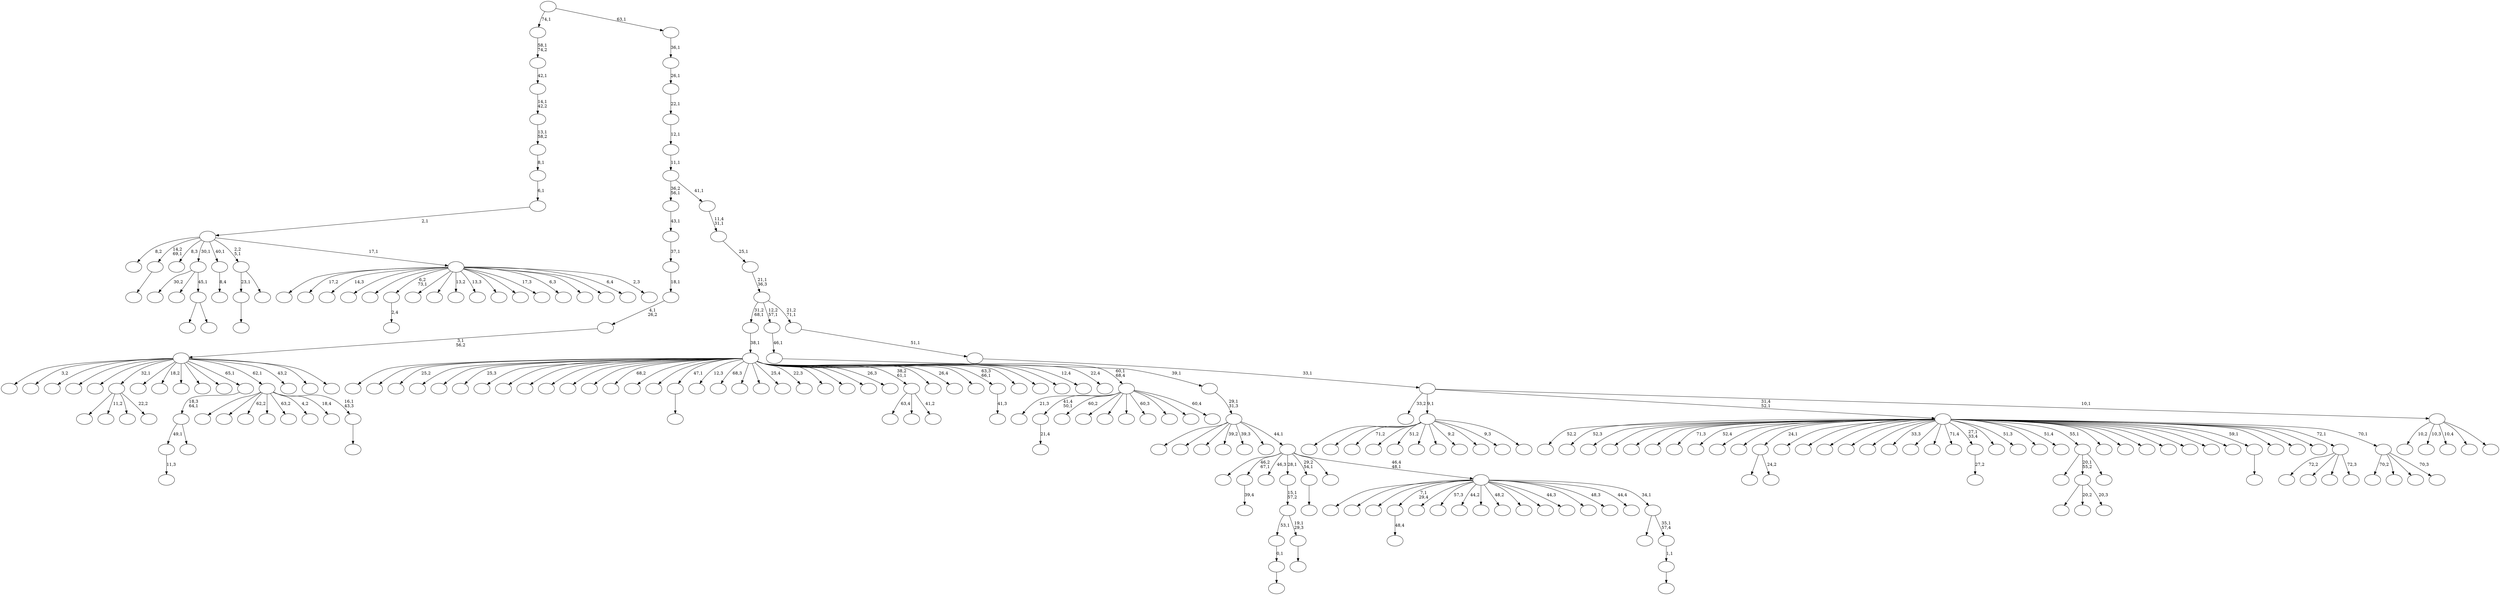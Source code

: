 digraph T {
	275 [label=""]
	274 [label=""]
	273 [label=""]
	272 [label=""]
	271 [label=""]
	270 [label=""]
	269 [label=""]
	268 [label=""]
	267 [label=""]
	266 [label=""]
	265 [label=""]
	264 [label=""]
	263 [label=""]
	262 [label=""]
	261 [label=""]
	260 [label=""]
	259 [label=""]
	258 [label=""]
	257 [label=""]
	256 [label=""]
	255 [label=""]
	254 [label=""]
	253 [label=""]
	252 [label=""]
	251 [label=""]
	250 [label=""]
	249 [label=""]
	248 [label=""]
	247 [label=""]
	246 [label=""]
	245 [label=""]
	244 [label=""]
	243 [label=""]
	242 [label=""]
	241 [label=""]
	240 [label=""]
	239 [label=""]
	238 [label=""]
	237 [label=""]
	236 [label=""]
	235 [label=""]
	234 [label=""]
	233 [label=""]
	232 [label=""]
	231 [label=""]
	230 [label=""]
	229 [label=""]
	228 [label=""]
	227 [label=""]
	226 [label=""]
	225 [label=""]
	224 [label=""]
	223 [label=""]
	222 [label=""]
	221 [label=""]
	220 [label=""]
	219 [label=""]
	218 [label=""]
	217 [label=""]
	216 [label=""]
	215 [label=""]
	214 [label=""]
	213 [label=""]
	212 [label=""]
	211 [label=""]
	210 [label=""]
	209 [label=""]
	208 [label=""]
	207 [label=""]
	206 [label=""]
	205 [label=""]
	204 [label=""]
	203 [label=""]
	202 [label=""]
	201 [label=""]
	200 [label=""]
	199 [label=""]
	198 [label=""]
	197 [label=""]
	196 [label=""]
	195 [label=""]
	194 [label=""]
	193 [label=""]
	192 [label=""]
	191 [label=""]
	190 [label=""]
	189 [label=""]
	188 [label=""]
	187 [label=""]
	186 [label=""]
	185 [label=""]
	184 [label=""]
	183 [label=""]
	182 [label=""]
	181 [label=""]
	180 [label=""]
	179 [label=""]
	178 [label=""]
	177 [label=""]
	176 [label=""]
	175 [label=""]
	174 [label=""]
	173 [label=""]
	172 [label=""]
	171 [label=""]
	170 [label=""]
	169 [label=""]
	168 [label=""]
	167 [label=""]
	166 [label=""]
	165 [label=""]
	164 [label=""]
	163 [label=""]
	162 [label=""]
	161 [label=""]
	160 [label=""]
	159 [label=""]
	158 [label=""]
	157 [label=""]
	156 [label=""]
	155 [label=""]
	154 [label=""]
	153 [label=""]
	152 [label=""]
	151 [label=""]
	150 [label=""]
	149 [label=""]
	148 [label=""]
	147 [label=""]
	146 [label=""]
	145 [label=""]
	144 [label=""]
	143 [label=""]
	142 [label=""]
	141 [label=""]
	140 [label=""]
	139 [label=""]
	138 [label=""]
	137 [label=""]
	136 [label=""]
	135 [label=""]
	134 [label=""]
	133 [label=""]
	132 [label=""]
	131 [label=""]
	130 [label=""]
	129 [label=""]
	128 [label=""]
	127 [label=""]
	126 [label=""]
	125 [label=""]
	124 [label=""]
	123 [label=""]
	122 [label=""]
	121 [label=""]
	120 [label=""]
	119 [label=""]
	118 [label=""]
	117 [label=""]
	116 [label=""]
	115 [label=""]
	114 [label=""]
	113 [label=""]
	112 [label=""]
	111 [label=""]
	110 [label=""]
	109 [label=""]
	108 [label=""]
	107 [label=""]
	106 [label=""]
	105 [label=""]
	104 [label=""]
	103 [label=""]
	102 [label=""]
	101 [label=""]
	100 [label=""]
	99 [label=""]
	98 [label=""]
	97 [label=""]
	96 [label=""]
	95 [label=""]
	94 [label=""]
	93 [label=""]
	92 [label=""]
	91 [label=""]
	90 [label=""]
	89 [label=""]
	88 [label=""]
	87 [label=""]
	86 [label=""]
	85 [label=""]
	84 [label=""]
	83 [label=""]
	82 [label=""]
	81 [label=""]
	80 [label=""]
	79 [label=""]
	78 [label=""]
	77 [label=""]
	76 [label=""]
	75 [label=""]
	74 [label=""]
	73 [label=""]
	72 [label=""]
	71 [label=""]
	70 [label=""]
	69 [label=""]
	68 [label=""]
	67 [label=""]
	66 [label=""]
	65 [label=""]
	64 [label=""]
	63 [label=""]
	62 [label=""]
	61 [label=""]
	60 [label=""]
	59 [label=""]
	58 [label=""]
	57 [label=""]
	56 [label=""]
	55 [label=""]
	54 [label=""]
	53 [label=""]
	52 [label=""]
	51 [label=""]
	50 [label=""]
	49 [label=""]
	48 [label=""]
	47 [label=""]
	46 [label=""]
	45 [label=""]
	44 [label=""]
	43 [label=""]
	42 [label=""]
	41 [label=""]
	40 [label=""]
	39 [label=""]
	38 [label=""]
	37 [label=""]
	36 [label=""]
	35 [label=""]
	34 [label=""]
	33 [label=""]
	32 [label=""]
	31 [label=""]
	30 [label=""]
	29 [label=""]
	28 [label=""]
	27 [label=""]
	26 [label=""]
	25 [label=""]
	24 [label=""]
	23 [label=""]
	22 [label=""]
	21 [label=""]
	20 [label=""]
	19 [label=""]
	18 [label=""]
	17 [label=""]
	16 [label=""]
	15 [label=""]
	14 [label=""]
	13 [label=""]
	12 [label=""]
	11 [label=""]
	10 [label=""]
	9 [label=""]
	8 [label=""]
	7 [label=""]
	6 [label=""]
	5 [label=""]
	4 [label=""]
	3 [label=""]
	2 [label=""]
	1 [label=""]
	0 [label=""]
	239 -> 240 [label=""]
	234 -> 235 [label="11,3"]
	226 -> 227 [label="48,4"]
	224 -> 225 [label="39,4"]
	216 -> 217 [label=""]
	215 -> 216 [label="0,1"]
	202 -> 268 [label=""]
	202 -> 203 [label="24,2"]
	189 -> 244 [label=""]
	189 -> 209 [label="11,2"]
	189 -> 205 [label=""]
	189 -> 190 [label="22,2"]
	183 -> 184 [label="2,4"]
	176 -> 177 [label="21,4"]
	173 -> 174 [label=""]
	159 -> 160 [label=""]
	145 -> 146 [label="27,2"]
	124 -> 125 [label=""]
	123 -> 215 [label="53,1"]
	123 -> 124 [label="19,1\n29,3"]
	122 -> 123 [label="15,1\n57,2"]
	112 -> 188 [label=""]
	112 -> 181 [label="20,2"]
	112 -> 113 [label="20,3"]
	109 -> 144 [label=""]
	109 -> 112 [label="20,1\n55,2"]
	109 -> 110 [label=""]
	105 -> 260 [label=""]
	105 -> 106 [label=""]
	104 -> 186 [label="30,2"]
	104 -> 129 [label=""]
	104 -> 105 [label="45,1"]
	101 -> 207 [label="63,4"]
	101 -> 137 [label=""]
	101 -> 102 [label="41,2"]
	95 -> 96 [label="8,4"]
	91 -> 92 [label="41,3"]
	80 -> 234 [label="49,1"]
	80 -> 81 [label=""]
	79 -> 80 [label="18,3\n64,1"]
	77 -> 78 [label=""]
	74 -> 75 [label=""]
	73 -> 271 [label=""]
	73 -> 232 [label=""]
	73 -> 230 [label="62,2"]
	73 -> 200 [label=""]
	73 -> 168 [label="63,2"]
	73 -> 147 [label="4,2"]
	73 -> 143 [label="18,4"]
	73 -> 74 [label="16,1\n43,3"]
	65 -> 66 [label=""]
	62 -> 239 [label="23,1"]
	62 -> 63 [label=""]
	53 -> 251 [label=""]
	53 -> 249 [label=""]
	53 -> 247 [label="71,2"]
	53 -> 229 [label=""]
	53 -> 178 [label="51,2"]
	53 -> 161 [label=""]
	53 -> 152 [label=""]
	53 -> 103 [label="9,2"]
	53 -> 86 [label=""]
	53 -> 70 [label="9,3"]
	53 -> 54 [label=""]
	51 -> 204 [label="21,3"]
	51 -> 176 [label="41,4\n50,1"]
	51 -> 175 [label="60,2"]
	51 -> 139 [label=""]
	51 -> 117 [label=""]
	51 -> 114 [label=""]
	51 -> 72 [label="60,3"]
	51 -> 64 [label=""]
	51 -> 59 [label=""]
	51 -> 52 [label="60,4"]
	50 -> 275 [label=""]
	50 -> 272 [label=""]
	50 -> 264 [label="25,2"]
	50 -> 263 [label=""]
	50 -> 261 [label=""]
	50 -> 258 [label="25,3"]
	50 -> 257 [label=""]
	50 -> 256 [label=""]
	50 -> 254 [label=""]
	50 -> 253 [label=""]
	50 -> 228 [label=""]
	50 -> 223 [label=""]
	50 -> 219 [label="68,2"]
	50 -> 198 [label=""]
	50 -> 191 [label=""]
	50 -> 173 [label="47,1"]
	50 -> 169 [label="12,3"]
	50 -> 163 [label="68,3"]
	50 -> 151 [label=""]
	50 -> 150 [label=""]
	50 -> 148 [label="25,4"]
	50 -> 141 [label="22,3"]
	50 -> 135 [label=""]
	50 -> 132 [label=""]
	50 -> 130 [label=""]
	50 -> 128 [label="26,3"]
	50 -> 101 [label="38,2\n61,1"]
	50 -> 98 [label=""]
	50 -> 97 [label="26,4"]
	50 -> 93 [label=""]
	50 -> 91 [label="63,3\n66,1"]
	50 -> 90 [label=""]
	50 -> 82 [label=""]
	50 -> 68 [label=""]
	50 -> 61 [label="12,4"]
	50 -> 55 [label="22,4"]
	50 -> 51 [label="60,1\n68,4"]
	49 -> 50 [label="38,1"]
	47 -> 48 [label=""]
	46 -> 47 [label="1,1"]
	45 -> 221 [label=""]
	45 -> 46 [label="35,1\n57,4"]
	44 -> 273 [label=""]
	44 -> 250 [label=""]
	44 -> 231 [label=""]
	44 -> 226 [label="7,1\n29,4"]
	44 -> 214 [label=""]
	44 -> 210 [label="57,3"]
	44 -> 208 [label="44,2"]
	44 -> 199 [label=""]
	44 -> 194 [label="48,2"]
	44 -> 193 [label=""]
	44 -> 166 [label=""]
	44 -> 131 [label="44,3"]
	44 -> 115 [label=""]
	44 -> 108 [label="48,3"]
	44 -> 60 [label="44,4"]
	44 -> 45 [label="34,1"]
	43 -> 274 [label=""]
	43 -> 224 [label="46,2\n67,1"]
	43 -> 197 [label="46,3"]
	43 -> 122 [label="28,1"]
	43 -> 65 [label="29,2\n54,1"]
	43 -> 58 [label=""]
	43 -> 44 [label="46,4\n48,1"]
	42 -> 243 [label=""]
	42 -> 238 [label=""]
	42 -> 220 [label=""]
	42 -> 165 [label="39,2"]
	42 -> 111 [label="39,3"]
	42 -> 83 [label=""]
	42 -> 43 [label="44,1"]
	41 -> 42 [label="29,1\n31,3"]
	40 -> 41 [label="39,1"]
	39 -> 40 [label="46,1"]
	36 -> 262 [label=""]
	36 -> 252 [label="3,2"]
	36 -> 222 [label=""]
	36 -> 218 [label=""]
	36 -> 213 [label=""]
	36 -> 189 [label="32,1"]
	36 -> 172 [label=""]
	36 -> 162 [label="18,2"]
	36 -> 155 [label=""]
	36 -> 126 [label=""]
	36 -> 121 [label=""]
	36 -> 79 [label="65,1"]
	36 -> 73 [label="62,1"]
	36 -> 69 [label="43,2"]
	36 -> 38 [label=""]
	36 -> 37 [label=""]
	35 -> 36 [label="3,1\n56,2"]
	34 -> 35 [label="4,1\n26,2"]
	33 -> 34 [label="18,1"]
	32 -> 33 [label="37,1"]
	31 -> 32 [label="43,1"]
	29 -> 245 [label="72,2"]
	29 -> 136 [label=""]
	29 -> 56 [label=""]
	29 -> 30 [label="72,3"]
	27 -> 267 [label=""]
	27 -> 248 [label="17,2"]
	27 -> 237 [label="14,3"]
	27 -> 236 [label=""]
	27 -> 187 [label=""]
	27 -> 183 [label="6,2\n73,1"]
	27 -> 171 [label=""]
	27 -> 170 [label=""]
	27 -> 164 [label="13,2"]
	27 -> 158 [label="13,3"]
	27 -> 156 [label=""]
	27 -> 127 [label=""]
	27 -> 120 [label="17,3"]
	27 -> 119 [label="6,3"]
	27 -> 116 [label=""]
	27 -> 87 [label=""]
	27 -> 71 [label="6,4"]
	27 -> 28 [label="2,3"]
	26 -> 201 [label="8,2"]
	26 -> 159 [label="14,2\n69,1"]
	26 -> 149 [label="8,3"]
	26 -> 104 [label="30,1"]
	26 -> 95 [label="40,1"]
	26 -> 62 [label="2,2\n5,1"]
	26 -> 27 [label="17,1"]
	25 -> 26 [label="2,1"]
	24 -> 25 [label="6,1"]
	23 -> 24 [label="8,1"]
	22 -> 23 [label="13,1\n58,2"]
	21 -> 22 [label="14,1\n42,2"]
	20 -> 21 [label="42,1"]
	19 -> 20 [label="58,1\n74,2"]
	17 -> 241 [label="70,2"]
	17 -> 195 [label=""]
	17 -> 85 [label=""]
	17 -> 18 [label="70,3"]
	16 -> 270 [label="52,2"]
	16 -> 269 [label="52,3"]
	16 -> 265 [label=""]
	16 -> 259 [label=""]
	16 -> 255 [label=""]
	16 -> 242 [label=""]
	16 -> 233 [label="71,3"]
	16 -> 212 [label="52,4"]
	16 -> 211 [label=""]
	16 -> 206 [label=""]
	16 -> 202 [label="24,1"]
	16 -> 196 [label=""]
	16 -> 192 [label=""]
	16 -> 185 [label=""]
	16 -> 182 [label=""]
	16 -> 180 [label=""]
	16 -> 179 [label="33,3"]
	16 -> 167 [label=""]
	16 -> 157 [label=""]
	16 -> 154 [label="71,4"]
	16 -> 145 [label="27,1\n33,4"]
	16 -> 142 [label=""]
	16 -> 140 [label="51,3"]
	16 -> 138 [label=""]
	16 -> 118 [label="51,4"]
	16 -> 109 [label="55,1"]
	16 -> 107 [label=""]
	16 -> 100 [label=""]
	16 -> 99 [label=""]
	16 -> 94 [label=""]
	16 -> 89 [label=""]
	16 -> 88 [label=""]
	16 -> 84 [label=""]
	16 -> 77 [label="59,1"]
	16 -> 76 [label=""]
	16 -> 67 [label=""]
	16 -> 57 [label=""]
	16 -> 29 [label="72,1"]
	16 -> 17 [label="70,1"]
	14 -> 266 [label="10,2"]
	14 -> 246 [label="10,3"]
	14 -> 153 [label="10,4"]
	14 -> 133 [label=""]
	14 -> 15 [label=""]
	13 -> 134 [label="33,2"]
	13 -> 53 [label="9,1"]
	13 -> 16 [label="31,4\n52,1"]
	13 -> 14 [label="10,1"]
	12 -> 13 [label="33,1"]
	11 -> 12 [label="51,1"]
	10 -> 49 [label="31,2\n68,1"]
	10 -> 39 [label="12,2\n57,1"]
	10 -> 11 [label="21,2\n71,1"]
	9 -> 10 [label="21,1\n36,3"]
	8 -> 9 [label="25,1"]
	7 -> 8 [label="11,4\n31,1"]
	6 -> 31 [label="36,2\n56,1"]
	6 -> 7 [label="41,1"]
	5 -> 6 [label="11,1"]
	4 -> 5 [label="12,1"]
	3 -> 4 [label="22,1"]
	2 -> 3 [label="26,1"]
	1 -> 2 [label="36,1"]
	0 -> 19 [label="74,1"]
	0 -> 1 [label="63,1"]
}
